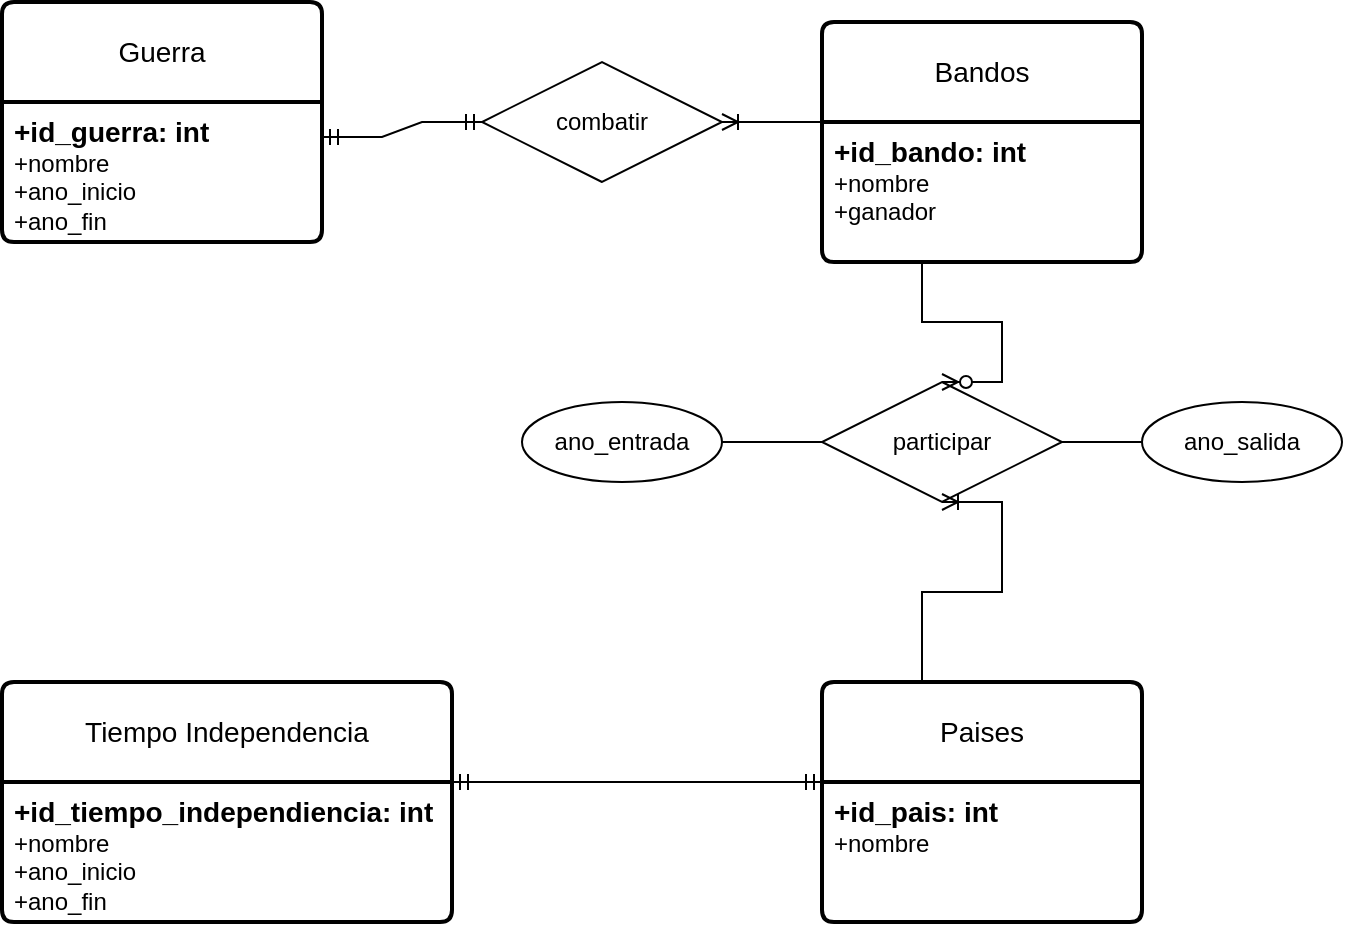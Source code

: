 <mxfile version="22.0.4" type="github">
  <diagram id="R2lEEEUBdFMjLlhIrx00" name="Page-1">
    <mxGraphModel dx="1050" dy="542" grid="1" gridSize="10" guides="1" tooltips="1" connect="1" arrows="1" fold="1" page="1" pageScale="1" pageWidth="850" pageHeight="1100" math="0" shadow="0" extFonts="Permanent Marker^https://fonts.googleapis.com/css?family=Permanent+Marker">
      <root>
        <mxCell id="0" />
        <mxCell id="1" parent="0" />
        <mxCell id="D_UX2HeST65DxHSwB_3Y-1" value="Guerra" style="swimlane;childLayout=stackLayout;horizontal=1;startSize=50;horizontalStack=0;rounded=1;fontSize=14;fontStyle=0;strokeWidth=2;resizeParent=0;resizeLast=1;shadow=0;dashed=0;align=center;arcSize=4;whiteSpace=wrap;html=1;" parent="1" vertex="1">
          <mxGeometry x="70" y="60" width="160" height="120" as="geometry" />
        </mxCell>
        <mxCell id="D_UX2HeST65DxHSwB_3Y-2" value="&lt;font style=&quot;font-size: 14px;&quot;&gt;&lt;b&gt;+id_guerra: int&lt;/b&gt;&lt;/font&gt;&lt;br&gt;+nombre&lt;br&gt;+ano_inicio&lt;br&gt;+ano_fin" style="align=left;strokeColor=none;fillColor=none;spacingLeft=4;fontSize=12;verticalAlign=top;resizable=0;rotatable=0;part=1;html=1;" parent="D_UX2HeST65DxHSwB_3Y-1" vertex="1">
          <mxGeometry y="50" width="160" height="70" as="geometry" />
        </mxCell>
        <mxCell id="D_UX2HeST65DxHSwB_3Y-3" value="Bandos" style="swimlane;childLayout=stackLayout;horizontal=1;startSize=50;horizontalStack=0;rounded=1;fontSize=14;fontStyle=0;strokeWidth=2;resizeParent=0;resizeLast=1;shadow=0;dashed=0;align=center;arcSize=4;whiteSpace=wrap;html=1;" parent="1" vertex="1">
          <mxGeometry x="480" y="70" width="160" height="120" as="geometry" />
        </mxCell>
        <mxCell id="D_UX2HeST65DxHSwB_3Y-4" value="&lt;font style=&quot;font-size: 14px;&quot;&gt;&lt;b&gt;+id_bando: int&lt;br&gt;&lt;/b&gt;&lt;/font&gt;+nombre&lt;br&gt;+ganador" style="align=left;strokeColor=none;fillColor=none;spacingLeft=4;fontSize=12;verticalAlign=top;resizable=0;rotatable=0;part=1;html=1;" parent="D_UX2HeST65DxHSwB_3Y-3" vertex="1">
          <mxGeometry y="50" width="160" height="70" as="geometry" />
        </mxCell>
        <mxCell id="cqBlWcfenatslmYMYorg-1" value="Paises" style="swimlane;childLayout=stackLayout;horizontal=1;startSize=50;horizontalStack=0;rounded=1;fontSize=14;fontStyle=0;strokeWidth=2;resizeParent=0;resizeLast=1;shadow=0;dashed=0;align=center;arcSize=4;whiteSpace=wrap;html=1;" parent="1" vertex="1">
          <mxGeometry x="480" y="400" width="160" height="120" as="geometry" />
        </mxCell>
        <mxCell id="cqBlWcfenatslmYMYorg-2" value="&lt;font style=&quot;font-size: 14px;&quot;&gt;&lt;b&gt;+id_pais: int&lt;/b&gt;&lt;/font&gt;&lt;br&gt;+nombre" style="align=left;strokeColor=none;fillColor=none;spacingLeft=4;fontSize=12;verticalAlign=top;resizable=0;rotatable=0;part=1;html=1;" parent="cqBlWcfenatslmYMYorg-1" vertex="1">
          <mxGeometry y="50" width="160" height="70" as="geometry" />
        </mxCell>
        <mxCell id="cqBlWcfenatslmYMYorg-3" value="Tiempo Independencia" style="swimlane;childLayout=stackLayout;horizontal=1;startSize=50;horizontalStack=0;rounded=1;fontSize=14;fontStyle=0;strokeWidth=2;resizeParent=0;resizeLast=1;shadow=0;dashed=0;align=center;arcSize=4;whiteSpace=wrap;html=1;" parent="1" vertex="1">
          <mxGeometry x="70" y="400" width="225" height="120" as="geometry" />
        </mxCell>
        <mxCell id="cqBlWcfenatslmYMYorg-4" value="&lt;font style=&quot;font-size: 14px;&quot;&gt;&lt;b&gt;+id_tiempo_independiencia: int&lt;/b&gt;&lt;/font&gt;&lt;br&gt;+nombre&lt;br&gt;+ano_inicio&lt;br&gt;+ano_fin" style="align=left;strokeColor=none;fillColor=none;spacingLeft=4;fontSize=12;verticalAlign=top;resizable=0;rotatable=0;part=1;html=1;" parent="cqBlWcfenatslmYMYorg-3" vertex="1">
          <mxGeometry y="50" width="225" height="70" as="geometry" />
        </mxCell>
        <mxCell id="Xajec5MU3PWTGprrkWOd-1" value="participar" style="shape=rhombus;perimeter=rhombusPerimeter;whiteSpace=wrap;html=1;align=center;" vertex="1" parent="1">
          <mxGeometry x="480" y="250" width="120" height="60" as="geometry" />
        </mxCell>
        <mxCell id="Xajec5MU3PWTGprrkWOd-2" value="combatir" style="shape=rhombus;perimeter=rhombusPerimeter;whiteSpace=wrap;html=1;align=center;direction=west;" vertex="1" parent="1">
          <mxGeometry x="310" y="90" width="120" height="60" as="geometry" />
        </mxCell>
        <mxCell id="Xajec5MU3PWTGprrkWOd-3" value="" style="edgeStyle=entityRelationEdgeStyle;fontSize=12;html=1;endArrow=ERmandOne;startArrow=ERmandOne;rounded=0;entryX=1;entryY=0;entryDx=0;entryDy=0;exitX=0;exitY=0;exitDx=0;exitDy=0;" edge="1" parent="1" source="cqBlWcfenatslmYMYorg-2" target="cqBlWcfenatslmYMYorg-4">
          <mxGeometry width="100" height="100" relative="1" as="geometry">
            <mxPoint x="210" y="330" as="sourcePoint" />
            <mxPoint x="310" y="230" as="targetPoint" />
          </mxGeometry>
        </mxCell>
        <mxCell id="Xajec5MU3PWTGprrkWOd-6" value="" style="edgeStyle=entityRelationEdgeStyle;fontSize=12;html=1;endArrow=ERoneToMany;rounded=0;exitX=0.5;exitY=0;exitDx=0;exitDy=0;entryX=0.5;entryY=1;entryDx=0;entryDy=0;" edge="1" parent="1" source="cqBlWcfenatslmYMYorg-1" target="Xajec5MU3PWTGprrkWOd-1">
          <mxGeometry width="100" height="100" relative="1" as="geometry">
            <mxPoint x="210" y="330" as="sourcePoint" />
            <mxPoint x="310" y="230" as="targetPoint" />
          </mxGeometry>
        </mxCell>
        <mxCell id="Xajec5MU3PWTGprrkWOd-7" value="" style="edgeStyle=entityRelationEdgeStyle;fontSize=12;html=1;endArrow=ERzeroToMany;endFill=1;rounded=0;exitX=0.5;exitY=1;exitDx=0;exitDy=0;entryX=0.5;entryY=0;entryDx=0;entryDy=0;" edge="1" parent="1" source="D_UX2HeST65DxHSwB_3Y-4" target="Xajec5MU3PWTGprrkWOd-1">
          <mxGeometry width="100" height="100" relative="1" as="geometry">
            <mxPoint x="210" y="330" as="sourcePoint" />
            <mxPoint x="310" y="230" as="targetPoint" />
          </mxGeometry>
        </mxCell>
        <mxCell id="Xajec5MU3PWTGprrkWOd-8" value="" style="edgeStyle=entityRelationEdgeStyle;fontSize=12;html=1;endArrow=ERoneToMany;rounded=0;exitX=0;exitY=0;exitDx=0;exitDy=0;entryX=0;entryY=0.5;entryDx=0;entryDy=0;" edge="1" parent="1" source="D_UX2HeST65DxHSwB_3Y-4" target="Xajec5MU3PWTGprrkWOd-2">
          <mxGeometry width="100" height="100" relative="1" as="geometry">
            <mxPoint x="180" y="220" as="sourcePoint" />
            <mxPoint x="350" y="90" as="targetPoint" />
          </mxGeometry>
        </mxCell>
        <mxCell id="Xajec5MU3PWTGprrkWOd-10" value="" style="edgeStyle=entityRelationEdgeStyle;fontSize=12;html=1;endArrow=ERmandOne;startArrow=ERmandOne;rounded=0;entryX=1;entryY=0.25;entryDx=0;entryDy=0;exitX=1;exitY=0.5;exitDx=0;exitDy=0;" edge="1" parent="1" source="Xajec5MU3PWTGprrkWOd-2" target="D_UX2HeST65DxHSwB_3Y-2">
          <mxGeometry width="100" height="100" relative="1" as="geometry">
            <mxPoint x="150" y="140" as="sourcePoint" />
            <mxPoint x="442" y="190" as="targetPoint" />
          </mxGeometry>
        </mxCell>
        <mxCell id="Xajec5MU3PWTGprrkWOd-11" value="ano_entrada" style="ellipse;whiteSpace=wrap;html=1;align=center;" vertex="1" parent="1">
          <mxGeometry x="330" y="260" width="100" height="40" as="geometry" />
        </mxCell>
        <mxCell id="Xajec5MU3PWTGprrkWOd-12" value="ano_salida" style="ellipse;whiteSpace=wrap;html=1;align=center;" vertex="1" parent="1">
          <mxGeometry x="640" y="260" width="100" height="40" as="geometry" />
        </mxCell>
        <mxCell id="Xajec5MU3PWTGprrkWOd-13" value="" style="endArrow=none;html=1;rounded=0;exitX=1;exitY=0.5;exitDx=0;exitDy=0;entryX=0;entryY=0.5;entryDx=0;entryDy=0;" edge="1" parent="1" source="Xajec5MU3PWTGprrkWOd-11" target="Xajec5MU3PWTGprrkWOd-1">
          <mxGeometry relative="1" as="geometry">
            <mxPoint x="180" y="280" as="sourcePoint" />
            <mxPoint x="340" y="280" as="targetPoint" />
          </mxGeometry>
        </mxCell>
        <mxCell id="Xajec5MU3PWTGprrkWOd-14" value="" style="endArrow=none;html=1;rounded=0;exitX=1;exitY=0.5;exitDx=0;exitDy=0;entryX=0;entryY=0.5;entryDx=0;entryDy=0;" edge="1" parent="1" source="Xajec5MU3PWTGprrkWOd-1" target="Xajec5MU3PWTGprrkWOd-12">
          <mxGeometry relative="1" as="geometry">
            <mxPoint x="110" y="280" as="sourcePoint" />
            <mxPoint x="160" y="290" as="targetPoint" />
          </mxGeometry>
        </mxCell>
      </root>
    </mxGraphModel>
  </diagram>
</mxfile>
